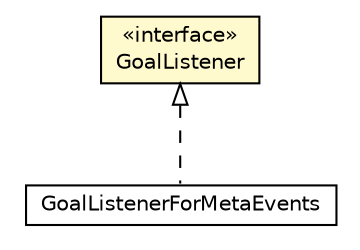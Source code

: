 #!/usr/local/bin/dot
#
# Class diagram 
# Generated by UMLGraph version R5_6_6-1-g9240c4 (http://www.umlgraph.org/)
#

digraph G {
	edge [fontname="Helvetica",fontsize=10,labelfontname="Helvetica",labelfontsize=10];
	node [fontname="Helvetica",fontsize=10,shape=plaintext];
	nodesep=0.25;
	ranksep=0.5;
	// jason.asSemantics.GoalListenerForMetaEvents
	c20125 [label=<<table title="jason.asSemantics.GoalListenerForMetaEvents" border="0" cellborder="1" cellspacing="0" cellpadding="2" port="p" href="./GoalListenerForMetaEvents.html">
		<tr><td><table border="0" cellspacing="0" cellpadding="1">
<tr><td align="center" balign="center"> GoalListenerForMetaEvents </td></tr>
		</table></td></tr>
		</table>>, URL="./GoalListenerForMetaEvents.html", fontname="Helvetica", fontcolor="black", fontsize=10.0];
	// jason.asSemantics.GoalListener
	c20126 [label=<<table title="jason.asSemantics.GoalListener" border="0" cellborder="1" cellspacing="0" cellpadding="2" port="p" bgcolor="lemonChiffon" href="./GoalListener.html">
		<tr><td><table border="0" cellspacing="0" cellpadding="1">
<tr><td align="center" balign="center"> &#171;interface&#187; </td></tr>
<tr><td align="center" balign="center"> GoalListener </td></tr>
		</table></td></tr>
		</table>>, URL="./GoalListener.html", fontname="Helvetica", fontcolor="black", fontsize=10.0];
	//jason.asSemantics.GoalListenerForMetaEvents implements jason.asSemantics.GoalListener
	c20126:p -> c20125:p [dir=back,arrowtail=empty,style=dashed];
}

